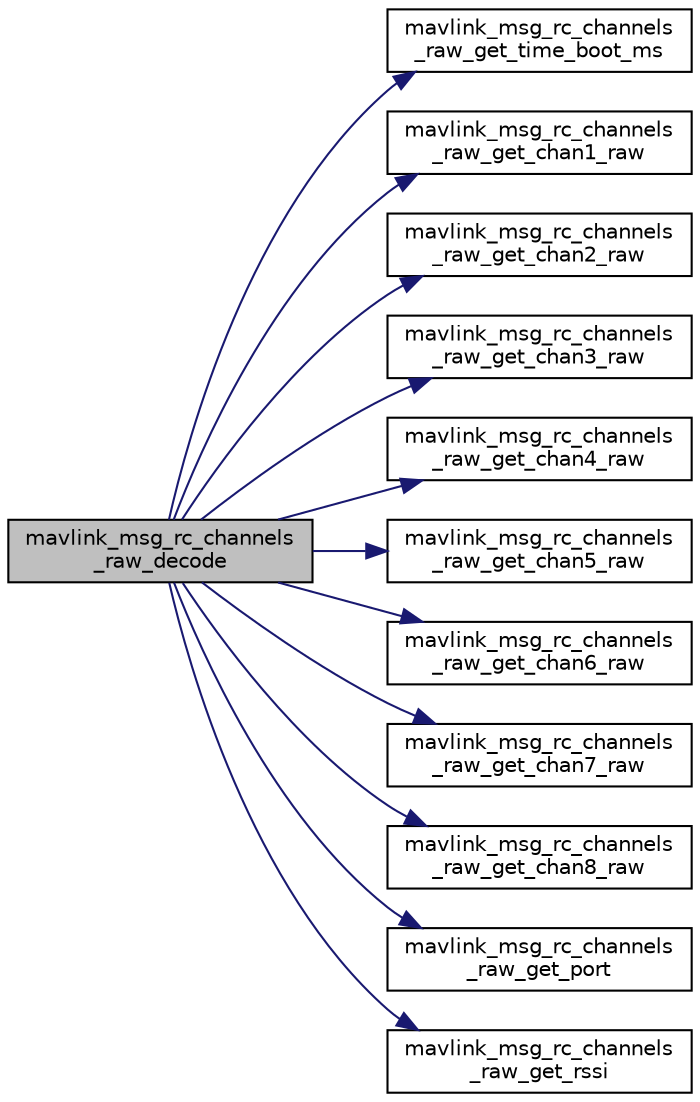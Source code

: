 digraph "mavlink_msg_rc_channels_raw_decode"
{
 // INTERACTIVE_SVG=YES
  edge [fontname="Helvetica",fontsize="10",labelfontname="Helvetica",labelfontsize="10"];
  node [fontname="Helvetica",fontsize="10",shape=record];
  rankdir="LR";
  Node1 [label="mavlink_msg_rc_channels\l_raw_decode",height=0.2,width=0.4,color="black", fillcolor="grey75", style="filled" fontcolor="black"];
  Node1 -> Node2 [color="midnightblue",fontsize="10",style="solid",fontname="Helvetica"];
  Node2 [label="mavlink_msg_rc_channels\l_raw_get_time_boot_ms",height=0.2,width=0.4,color="black", fillcolor="white", style="filled",URL="$v1_80_2common_2mavlink__msg__rc__channels__raw_8h.html#ad693f40f0a5061c4850a20de6bd6e7d7",tooltip="Send a rc_channels_raw message. "];
  Node1 -> Node3 [color="midnightblue",fontsize="10",style="solid",fontname="Helvetica"];
  Node3 [label="mavlink_msg_rc_channels\l_raw_get_chan1_raw",height=0.2,width=0.4,color="black", fillcolor="white", style="filled",URL="$v1_80_2common_2mavlink__msg__rc__channels__raw_8h.html#aceaec630477389dfe3f78ebff2a14f20",tooltip="Get field chan1_raw from rc_channels_raw message. "];
  Node1 -> Node4 [color="midnightblue",fontsize="10",style="solid",fontname="Helvetica"];
  Node4 [label="mavlink_msg_rc_channels\l_raw_get_chan2_raw",height=0.2,width=0.4,color="black", fillcolor="white", style="filled",URL="$v1_80_2common_2mavlink__msg__rc__channels__raw_8h.html#a391d3b50ceec89a7b01ecbe9aaa8b98b",tooltip="Get field chan2_raw from rc_channels_raw message. "];
  Node1 -> Node5 [color="midnightblue",fontsize="10",style="solid",fontname="Helvetica"];
  Node5 [label="mavlink_msg_rc_channels\l_raw_get_chan3_raw",height=0.2,width=0.4,color="black", fillcolor="white", style="filled",URL="$v1_80_2common_2mavlink__msg__rc__channels__raw_8h.html#afe3fa0fedcdf2706261bbf23b65b5394",tooltip="Get field chan3_raw from rc_channels_raw message. "];
  Node1 -> Node6 [color="midnightblue",fontsize="10",style="solid",fontname="Helvetica"];
  Node6 [label="mavlink_msg_rc_channels\l_raw_get_chan4_raw",height=0.2,width=0.4,color="black", fillcolor="white", style="filled",URL="$v1_80_2common_2mavlink__msg__rc__channels__raw_8h.html#ac1b226ec2f03f5c3fa487bcee19c37d0",tooltip="Get field chan4_raw from rc_channels_raw message. "];
  Node1 -> Node7 [color="midnightblue",fontsize="10",style="solid",fontname="Helvetica"];
  Node7 [label="mavlink_msg_rc_channels\l_raw_get_chan5_raw",height=0.2,width=0.4,color="black", fillcolor="white", style="filled",URL="$v1_80_2common_2mavlink__msg__rc__channels__raw_8h.html#a167a324d94485dbb30613f773c31d0a8",tooltip="Get field chan5_raw from rc_channels_raw message. "];
  Node1 -> Node8 [color="midnightblue",fontsize="10",style="solid",fontname="Helvetica"];
  Node8 [label="mavlink_msg_rc_channels\l_raw_get_chan6_raw",height=0.2,width=0.4,color="black", fillcolor="white", style="filled",URL="$v1_80_2common_2mavlink__msg__rc__channels__raw_8h.html#a1e4f4dc6ddcb0f5ff45fdf08daf15d62",tooltip="Get field chan6_raw from rc_channels_raw message. "];
  Node1 -> Node9 [color="midnightblue",fontsize="10",style="solid",fontname="Helvetica"];
  Node9 [label="mavlink_msg_rc_channels\l_raw_get_chan7_raw",height=0.2,width=0.4,color="black", fillcolor="white", style="filled",URL="$v1_80_2common_2mavlink__msg__rc__channels__raw_8h.html#a6fb3dcede886bdf7ae4e2d154eb19d08",tooltip="Get field chan7_raw from rc_channels_raw message. "];
  Node1 -> Node10 [color="midnightblue",fontsize="10",style="solid",fontname="Helvetica"];
  Node10 [label="mavlink_msg_rc_channels\l_raw_get_chan8_raw",height=0.2,width=0.4,color="black", fillcolor="white", style="filled",URL="$v1_80_2common_2mavlink__msg__rc__channels__raw_8h.html#a0c445501ac705b6ae6989229d6973504",tooltip="Get field chan8_raw from rc_channels_raw message. "];
  Node1 -> Node11 [color="midnightblue",fontsize="10",style="solid",fontname="Helvetica"];
  Node11 [label="mavlink_msg_rc_channels\l_raw_get_port",height=0.2,width=0.4,color="black", fillcolor="white", style="filled",URL="$v1_80_2common_2mavlink__msg__rc__channels__raw_8h.html#afe2eb737a8e85d3698655013d248afce",tooltip="Get field port from rc_channels_raw message. "];
  Node1 -> Node12 [color="midnightblue",fontsize="10",style="solid",fontname="Helvetica"];
  Node12 [label="mavlink_msg_rc_channels\l_raw_get_rssi",height=0.2,width=0.4,color="black", fillcolor="white", style="filled",URL="$v1_80_2common_2mavlink__msg__rc__channels__raw_8h.html#a0dfa60c3ab4d510c81d2b7af34ed100a",tooltip="Get field rssi from rc_channels_raw message. "];
}
